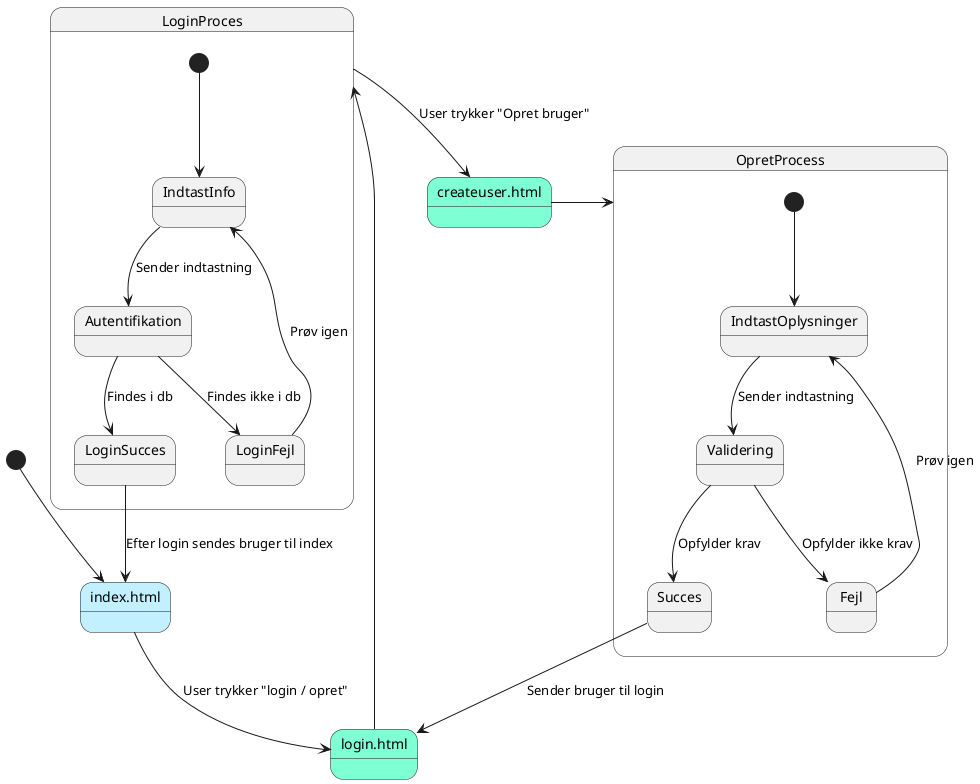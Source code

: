 @startuml
[*] --> Index

state "index.html" as Index #Application
state "login.html" as Login #Aquamarine
state "createuser.html" as Opret #Aquamarine

Index --> Login : User trykker "login / opret"
LoginProces --> Opret : User trykker "Opret bruger"

state LoginProces {
  [*] --> IndtastInfo
  IndtastInfo --> Autentifikation : Sender indtastning
  Autentifikation --> LoginSucces : Findes i db
  Autentifikation --> LoginFejl : Findes ikke i db
  LoginFejl --> IndtastInfo : Prøv igen
  LoginSucces --> Index : Efter login sendes bruger til index
}

state OpretProcess {
  [*] --> IndtastOplysninger
  IndtastOplysninger --> Validering : Sender indtastning
  Validering --> Succes : Opfylder krav
  Validering --> Fejl : Opfylder ikke krav
  Fejl --> IndtastOplysninger : Prøv igen
  Succes --> Login : Sender bruger til login
}

Login --> LoginProces
Opret --> OpretProcess

@enduml